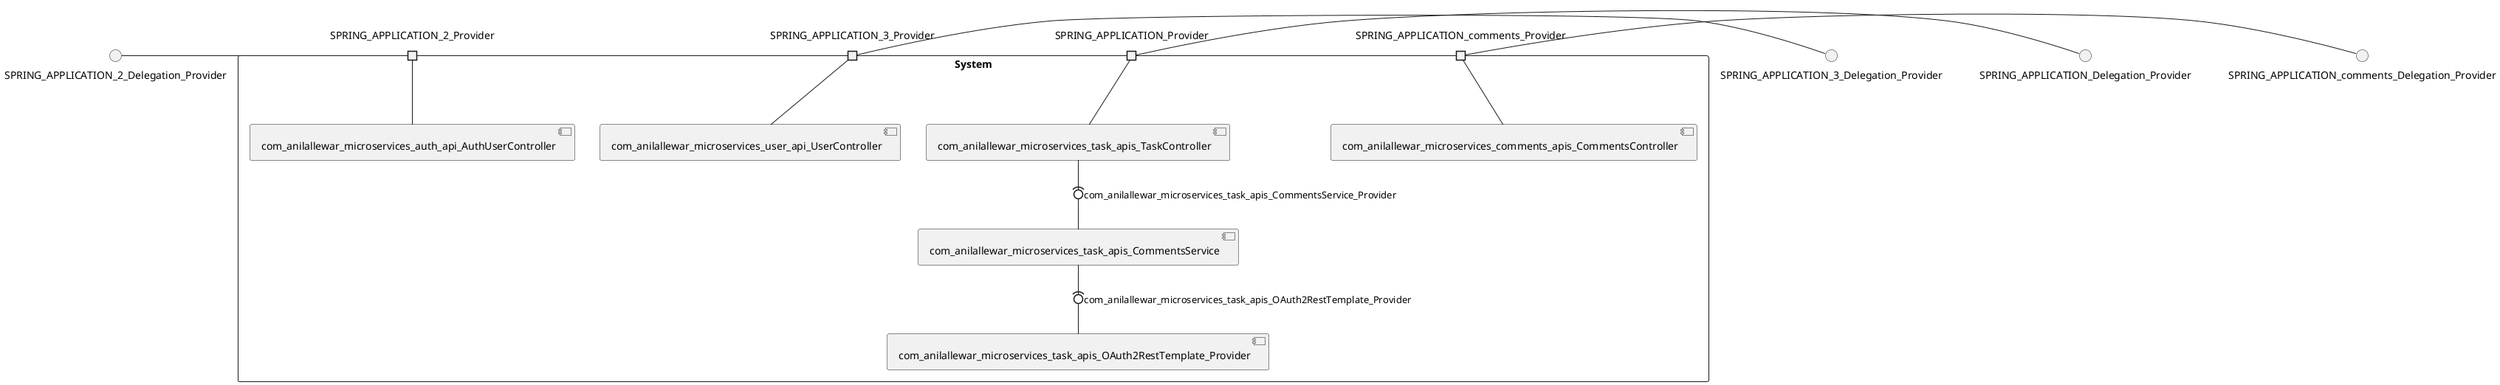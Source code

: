 @startuml
skinparam fixCircleLabelOverlapping true
skinparam componentStyle uml2
() SPRING_APPLICATION_2_Delegation_Provider
() SPRING_APPLICATION_3_Delegation_Provider
() SPRING_APPLICATION_Delegation_Provider
() SPRING_APPLICATION_comments_Delegation_Provider
rectangle System {
[com_anilallewar_microservices_auth_api_AuthUserController] [[anilallewar-microservices-basics-spring-boot.repository#_Vu3uhtqVEe6z88QKAVsODw]]
[com_anilallewar_microservices_comments_apis_CommentsController] [[anilallewar-microservices-basics-spring-boot.repository#_Vu3uhtqVEe6z88QKAVsODw]]
[com_anilallewar_microservices_task_apis_CommentsService] [[anilallewar-microservices-basics-spring-boot.repository#_Vu3uhtqVEe6z88QKAVsODw]]
[com_anilallewar_microservices_task_apis_OAuth2RestTemplate_Provider] [[anilallewar-microservices-basics-spring-boot.repository#_Vu3uhtqVEe6z88QKAVsODw]]
[com_anilallewar_microservices_task_apis_TaskController] [[anilallewar-microservices-basics-spring-boot.repository#_Vu3uhtqVEe6z88QKAVsODw]]
[com_anilallewar_microservices_user_api_UserController] [[anilallewar-microservices-basics-spring-boot.repository#_Vu3uhtqVEe6z88QKAVsODw]]
port SPRING_APPLICATION_2_Provider
SPRING_APPLICATION_2_Delegation_Provider - SPRING_APPLICATION_2_Provider
SPRING_APPLICATION_2_Provider - [com_anilallewar_microservices_auth_api_AuthUserController]
port SPRING_APPLICATION_3_Provider
SPRING_APPLICATION_3_Delegation_Provider - SPRING_APPLICATION_3_Provider
SPRING_APPLICATION_3_Provider - [com_anilallewar_microservices_user_api_UserController]
port SPRING_APPLICATION_Provider
SPRING_APPLICATION_Delegation_Provider - SPRING_APPLICATION_Provider
SPRING_APPLICATION_Provider - [com_anilallewar_microservices_task_apis_TaskController]
port SPRING_APPLICATION_comments_Provider
SPRING_APPLICATION_comments_Delegation_Provider - SPRING_APPLICATION_comments_Provider
SPRING_APPLICATION_comments_Provider - [com_anilallewar_microservices_comments_apis_CommentsController]
[com_anilallewar_microservices_task_apis_TaskController] -(0- [com_anilallewar_microservices_task_apis_CommentsService] : com_anilallewar_microservices_task_apis_CommentsService_Provider
[com_anilallewar_microservices_task_apis_CommentsService] -(0- [com_anilallewar_microservices_task_apis_OAuth2RestTemplate_Provider] : com_anilallewar_microservices_task_apis_OAuth2RestTemplate_Provider
}

@enduml
